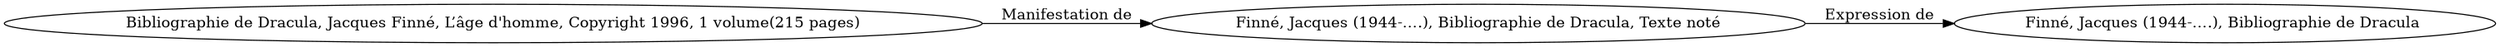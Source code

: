 // Notice UMLRM0195
digraph UMLRM0195 {
	rankdir=LR
	size="20,20"
	UMLRM0195 [label="Finné, Jacques (1944-….), Bibliographie de Dracula "]
	UMLRM0196 [label="Finné, Jacques (1944-….), Bibliographie de Dracula, Texte noté"]
	UMLRM0196 -> UMLRM0195 [label="Expression de"]
	UMLRM0197 [label="Bibliographie de Dracula, Jacques Finné, L’âge d'homme, Copyright 1996, 1 volume(215 pages)"]
	UMLRM0197 -> UMLRM0196 [label="Manifestation de"]
}
